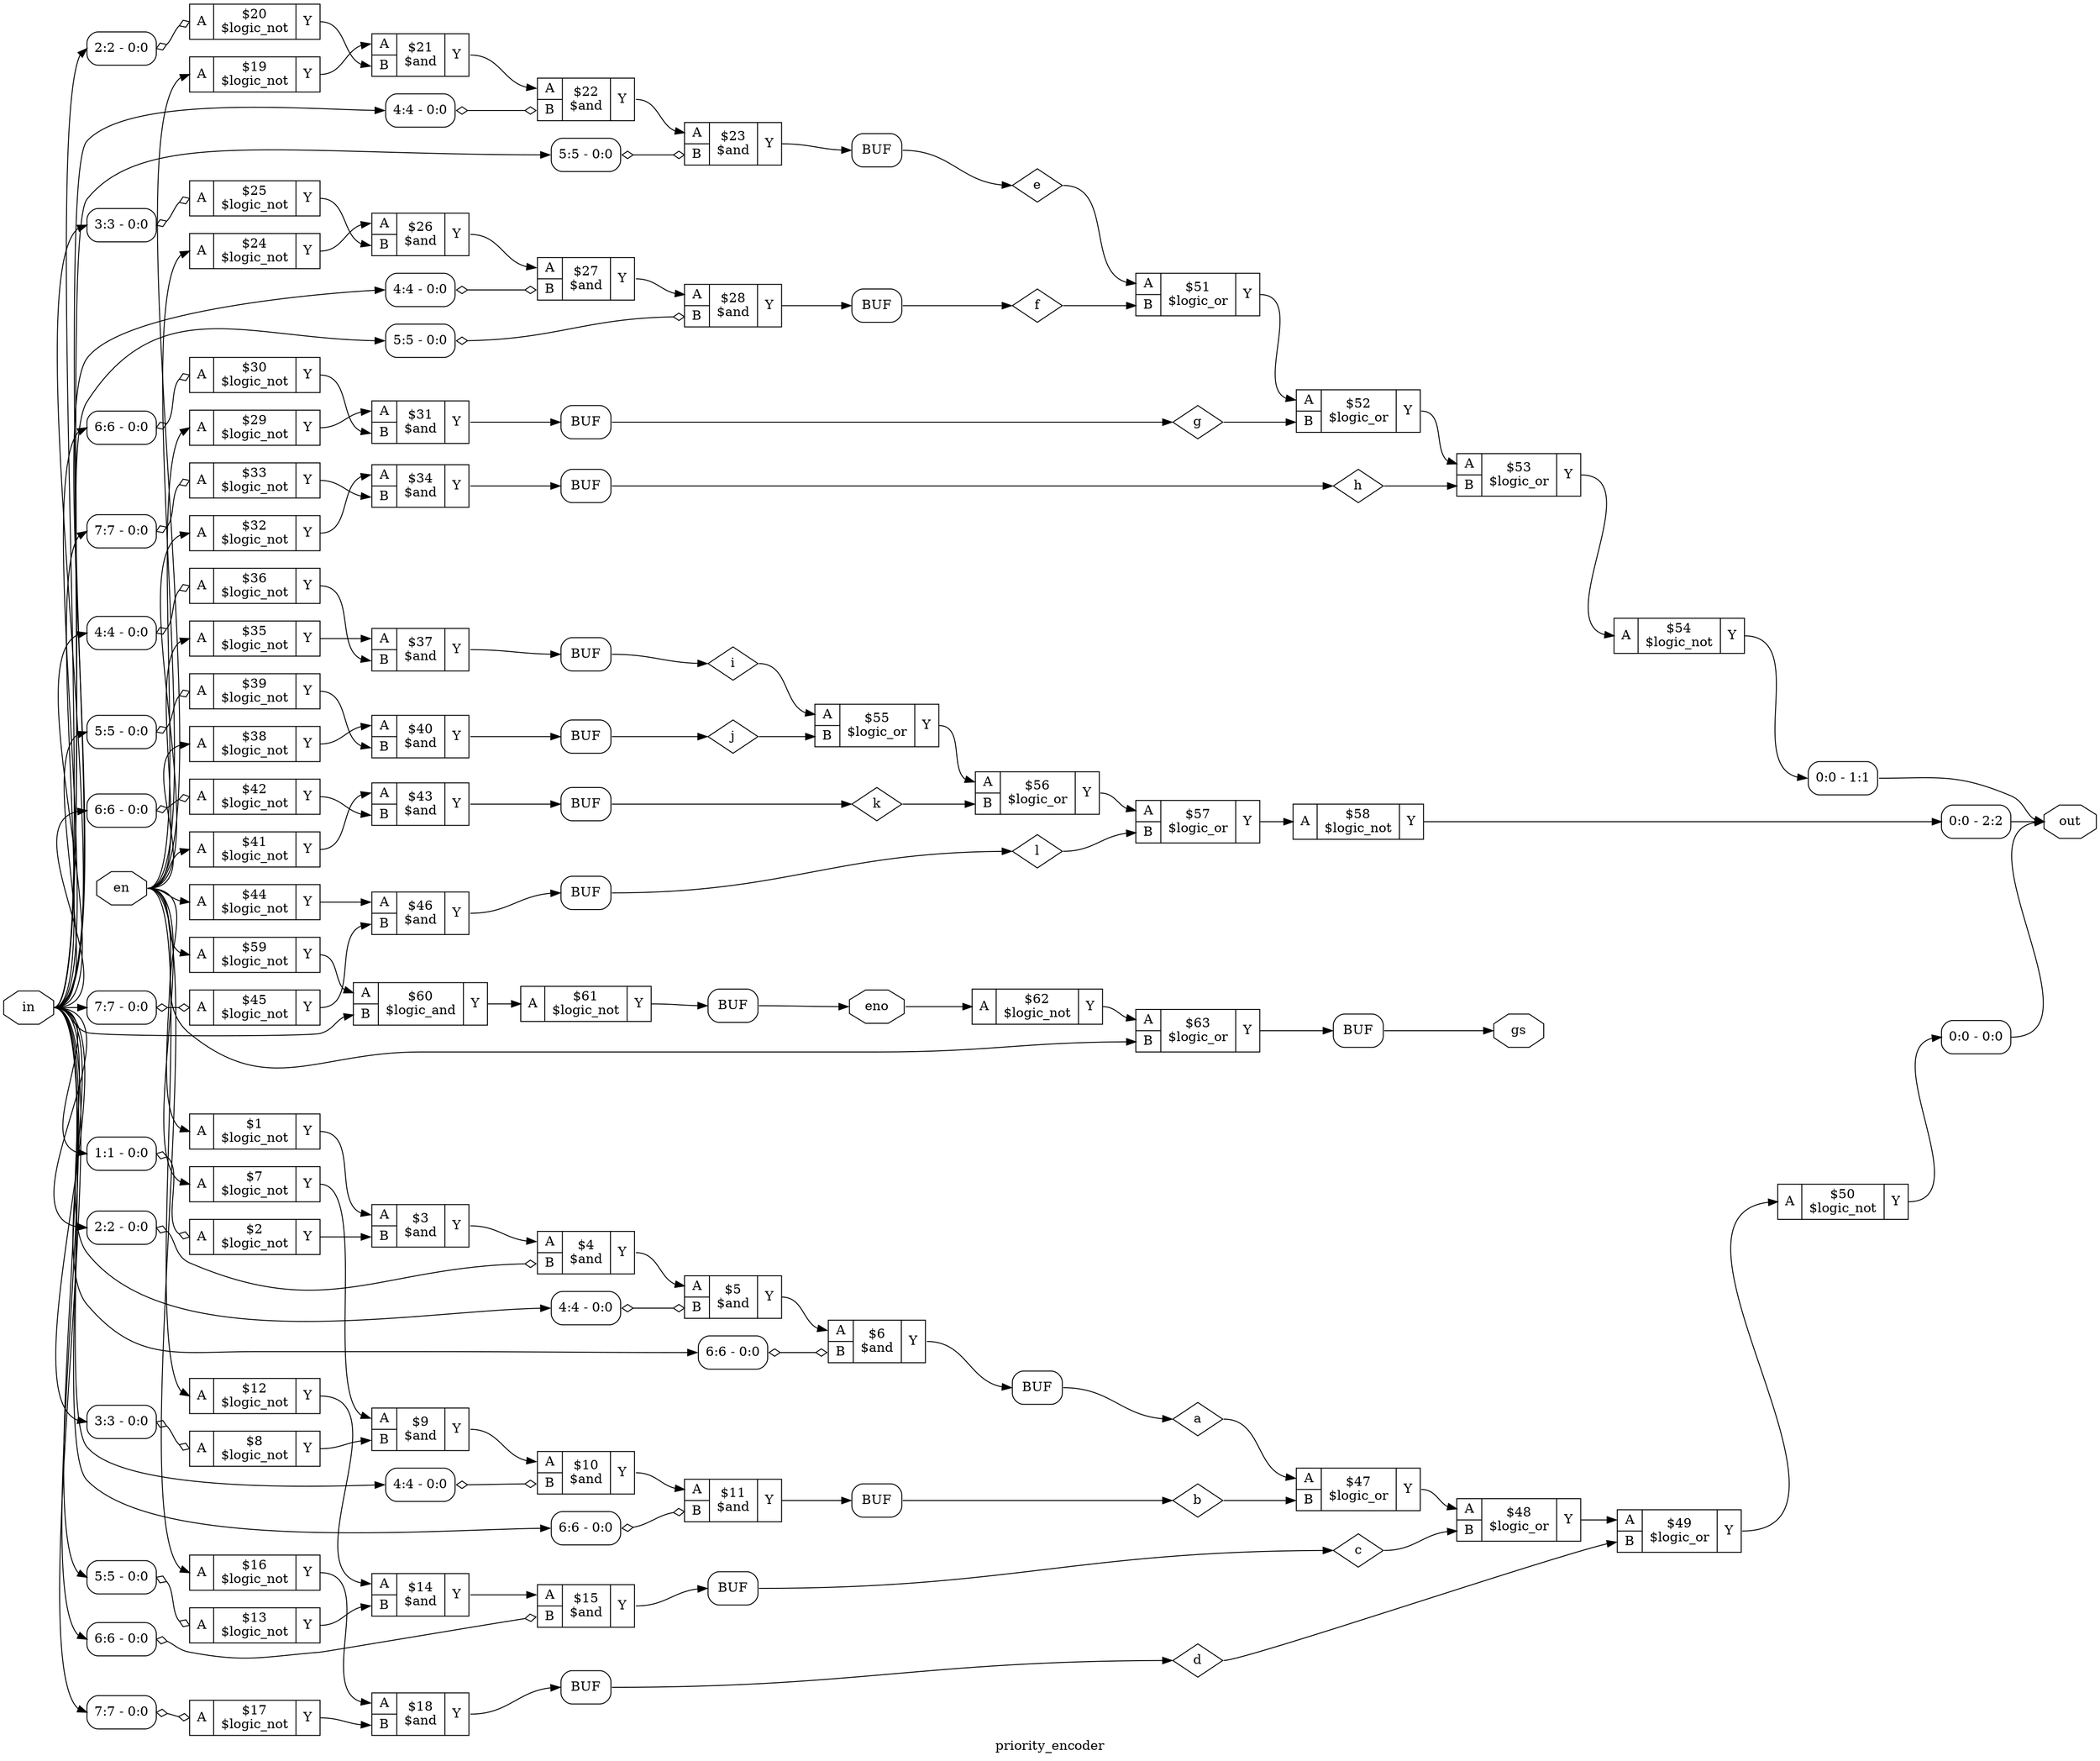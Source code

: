 digraph "priority_encoder" {
label="priority_encoder";
rankdir="LR";
remincross=true;
n64 [ shape=diamond, label="l", color="black", fontcolor="black" ];
n65 [ shape=diamond, label="k", color="black", fontcolor="black" ];
n66 [ shape=diamond, label="j", color="black", fontcolor="black" ];
n67 [ shape=diamond, label="i", color="black", fontcolor="black" ];
n68 [ shape=diamond, label="h", color="black", fontcolor="black" ];
n69 [ shape=diamond, label="g", color="black", fontcolor="black" ];
n70 [ shape=diamond, label="f", color="black", fontcolor="black" ];
n71 [ shape=diamond, label="e", color="black", fontcolor="black" ];
n72 [ shape=diamond, label="d", color="black", fontcolor="black" ];
n73 [ shape=diamond, label="c", color="black", fontcolor="black" ];
n74 [ shape=diamond, label="b", color="black", fontcolor="black" ];
n75 [ shape=diamond, label="a", color="black", fontcolor="black" ];
n76 [ shape=octagon, label="eno", color="black", fontcolor="black" ];
n77 [ shape=octagon, label="gs", color="black", fontcolor="black" ];
n78 [ shape=octagon, label="out", color="black", fontcolor="black" ];
n79 [ shape=octagon, label="en", color="black", fontcolor="black" ];
n80 [ shape=octagon, label="in", color="black", fontcolor="black" ];
c84 [ shape=record, label="{{<p81> A|<p82> B}|$63\n$logic_or|{<p83> Y}}" ];
c85 [ shape=record, label="{{<p81> A}|$62\n$logic_not|{<p83> Y}}" ];
c86 [ shape=record, label="{{<p81> A}|$61\n$logic_not|{<p83> Y}}" ];
c87 [ shape=record, label="{{<p81> A|<p82> B}|$60\n$logic_and|{<p83> Y}}" ];
c88 [ shape=record, label="{{<p81> A}|$59\n$logic_not|{<p83> Y}}" ];
c89 [ shape=record, label="{{<p81> A}|$58\n$logic_not|{<p83> Y}}" ];
c90 [ shape=record, label="{{<p81> A|<p82> B}|$57\n$logic_or|{<p83> Y}}" ];
c91 [ shape=record, label="{{<p81> A|<p82> B}|$56\n$logic_or|{<p83> Y}}" ];
c92 [ shape=record, label="{{<p81> A|<p82> B}|$55\n$logic_or|{<p83> Y}}" ];
c93 [ shape=record, label="{{<p81> A}|$54\n$logic_not|{<p83> Y}}" ];
c94 [ shape=record, label="{{<p81> A|<p82> B}|$53\n$logic_or|{<p83> Y}}" ];
c95 [ shape=record, label="{{<p81> A|<p82> B}|$52\n$logic_or|{<p83> Y}}" ];
c96 [ shape=record, label="{{<p81> A|<p82> B}|$51\n$logic_or|{<p83> Y}}" ];
c97 [ shape=record, label="{{<p81> A}|$50\n$logic_not|{<p83> Y}}" ];
c98 [ shape=record, label="{{<p81> A|<p82> B}|$49\n$logic_or|{<p83> Y}}" ];
c99 [ shape=record, label="{{<p81> A|<p82> B}|$48\n$logic_or|{<p83> Y}}" ];
c100 [ shape=record, label="{{<p81> A|<p82> B}|$47\n$logic_or|{<p83> Y}}" ];
c101 [ shape=record, label="{{<p81> A|<p82> B}|$46\n$and|{<p83> Y}}" ];
c102 [ shape=record, label="{{<p81> A}|$45\n$logic_not|{<p83> Y}}" ];
x0 [ shape=record, style=rounded, label="<s0> 7:7 - 0:0 " ];
x0:e -> c102:p81:w [arrowhead=odiamond, arrowtail=odiamond, dir=both, color="black", label=""];
c103 [ shape=record, label="{{<p81> A}|$44\n$logic_not|{<p83> Y}}" ];
c104 [ shape=record, label="{{<p81> A|<p82> B}|$43\n$and|{<p83> Y}}" ];
c105 [ shape=record, label="{{<p81> A}|$42\n$logic_not|{<p83> Y}}" ];
x1 [ shape=record, style=rounded, label="<s0> 6:6 - 0:0 " ];
x1:e -> c105:p81:w [arrowhead=odiamond, arrowtail=odiamond, dir=both, color="black", label=""];
c106 [ shape=record, label="{{<p81> A}|$41\n$logic_not|{<p83> Y}}" ];
c107 [ shape=record, label="{{<p81> A|<p82> B}|$40\n$and|{<p83> Y}}" ];
c108 [ shape=record, label="{{<p81> A}|$39\n$logic_not|{<p83> Y}}" ];
x2 [ shape=record, style=rounded, label="<s0> 5:5 - 0:0 " ];
x2:e -> c108:p81:w [arrowhead=odiamond, arrowtail=odiamond, dir=both, color="black", label=""];
c109 [ shape=record, label="{{<p81> A}|$38\n$logic_not|{<p83> Y}}" ];
c110 [ shape=record, label="{{<p81> A|<p82> B}|$37\n$and|{<p83> Y}}" ];
c111 [ shape=record, label="{{<p81> A}|$36\n$logic_not|{<p83> Y}}" ];
x3 [ shape=record, style=rounded, label="<s0> 4:4 - 0:0 " ];
x3:e -> c111:p81:w [arrowhead=odiamond, arrowtail=odiamond, dir=both, color="black", label=""];
c112 [ shape=record, label="{{<p81> A}|$35\n$logic_not|{<p83> Y}}" ];
c113 [ shape=record, label="{{<p81> A|<p82> B}|$34\n$and|{<p83> Y}}" ];
c114 [ shape=record, label="{{<p81> A}|$33\n$logic_not|{<p83> Y}}" ];
x4 [ shape=record, style=rounded, label="<s0> 7:7 - 0:0 " ];
x4:e -> c114:p81:w [arrowhead=odiamond, arrowtail=odiamond, dir=both, color="black", label=""];
c115 [ shape=record, label="{{<p81> A}|$32\n$logic_not|{<p83> Y}}" ];
c116 [ shape=record, label="{{<p81> A|<p82> B}|$31\n$and|{<p83> Y}}" ];
c117 [ shape=record, label="{{<p81> A}|$30\n$logic_not|{<p83> Y}}" ];
x5 [ shape=record, style=rounded, label="<s0> 6:6 - 0:0 " ];
x5:e -> c117:p81:w [arrowhead=odiamond, arrowtail=odiamond, dir=both, color="black", label=""];
c118 [ shape=record, label="{{<p81> A}|$29\n$logic_not|{<p83> Y}}" ];
c119 [ shape=record, label="{{<p81> A|<p82> B}|$28\n$and|{<p83> Y}}" ];
x6 [ shape=record, style=rounded, label="<s0> 5:5 - 0:0 " ];
x6:e -> c119:p82:w [arrowhead=odiamond, arrowtail=odiamond, dir=both, color="black", label=""];
c120 [ shape=record, label="{{<p81> A|<p82> B}|$27\n$and|{<p83> Y}}" ];
x7 [ shape=record, style=rounded, label="<s0> 4:4 - 0:0 " ];
x7:e -> c120:p82:w [arrowhead=odiamond, arrowtail=odiamond, dir=both, color="black", label=""];
c121 [ shape=record, label="{{<p81> A|<p82> B}|$26\n$and|{<p83> Y}}" ];
c122 [ shape=record, label="{{<p81> A}|$25\n$logic_not|{<p83> Y}}" ];
x8 [ shape=record, style=rounded, label="<s0> 3:3 - 0:0 " ];
x8:e -> c122:p81:w [arrowhead=odiamond, arrowtail=odiamond, dir=both, color="black", label=""];
c123 [ shape=record, label="{{<p81> A}|$24\n$logic_not|{<p83> Y}}" ];
c124 [ shape=record, label="{{<p81> A|<p82> B}|$23\n$and|{<p83> Y}}" ];
x9 [ shape=record, style=rounded, label="<s0> 5:5 - 0:0 " ];
x9:e -> c124:p82:w [arrowhead=odiamond, arrowtail=odiamond, dir=both, color="black", label=""];
c125 [ shape=record, label="{{<p81> A|<p82> B}|$22\n$and|{<p83> Y}}" ];
x10 [ shape=record, style=rounded, label="<s0> 4:4 - 0:0 " ];
x10:e -> c125:p82:w [arrowhead=odiamond, arrowtail=odiamond, dir=both, color="black", label=""];
c126 [ shape=record, label="{{<p81> A|<p82> B}|$21\n$and|{<p83> Y}}" ];
c127 [ shape=record, label="{{<p81> A}|$20\n$logic_not|{<p83> Y}}" ];
x11 [ shape=record, style=rounded, label="<s0> 2:2 - 0:0 " ];
x11:e -> c127:p81:w [arrowhead=odiamond, arrowtail=odiamond, dir=both, color="black", label=""];
c128 [ shape=record, label="{{<p81> A}|$19\n$logic_not|{<p83> Y}}" ];
c129 [ shape=record, label="{{<p81> A|<p82> B}|$18\n$and|{<p83> Y}}" ];
c130 [ shape=record, label="{{<p81> A}|$17\n$logic_not|{<p83> Y}}" ];
x12 [ shape=record, style=rounded, label="<s0> 7:7 - 0:0 " ];
x12:e -> c130:p81:w [arrowhead=odiamond, arrowtail=odiamond, dir=both, color="black", label=""];
c131 [ shape=record, label="{{<p81> A}|$16\n$logic_not|{<p83> Y}}" ];
c132 [ shape=record, label="{{<p81> A|<p82> B}|$15\n$and|{<p83> Y}}" ];
x13 [ shape=record, style=rounded, label="<s0> 6:6 - 0:0 " ];
x13:e -> c132:p82:w [arrowhead=odiamond, arrowtail=odiamond, dir=both, color="black", label=""];
c133 [ shape=record, label="{{<p81> A|<p82> B}|$14\n$and|{<p83> Y}}" ];
c134 [ shape=record, label="{{<p81> A}|$13\n$logic_not|{<p83> Y}}" ];
x14 [ shape=record, style=rounded, label="<s0> 5:5 - 0:0 " ];
x14:e -> c134:p81:w [arrowhead=odiamond, arrowtail=odiamond, dir=both, color="black", label=""];
c135 [ shape=record, label="{{<p81> A}|$12\n$logic_not|{<p83> Y}}" ];
c136 [ shape=record, label="{{<p81> A|<p82> B}|$11\n$and|{<p83> Y}}" ];
x15 [ shape=record, style=rounded, label="<s0> 6:6 - 0:0 " ];
x15:e -> c136:p82:w [arrowhead=odiamond, arrowtail=odiamond, dir=both, color="black", label=""];
c137 [ shape=record, label="{{<p81> A|<p82> B}|$10\n$and|{<p83> Y}}" ];
x16 [ shape=record, style=rounded, label="<s0> 4:4 - 0:0 " ];
x16:e -> c137:p82:w [arrowhead=odiamond, arrowtail=odiamond, dir=both, color="black", label=""];
c138 [ shape=record, label="{{<p81> A|<p82> B}|$9\n$and|{<p83> Y}}" ];
c139 [ shape=record, label="{{<p81> A}|$8\n$logic_not|{<p83> Y}}" ];
x17 [ shape=record, style=rounded, label="<s0> 3:3 - 0:0 " ];
x17:e -> c139:p81:w [arrowhead=odiamond, arrowtail=odiamond, dir=both, color="black", label=""];
c140 [ shape=record, label="{{<p81> A}|$7\n$logic_not|{<p83> Y}}" ];
c141 [ shape=record, label="{{<p81> A|<p82> B}|$6\n$and|{<p83> Y}}" ];
x18 [ shape=record, style=rounded, label="<s0> 6:6 - 0:0 " ];
x18:e -> c141:p82:w [arrowhead=odiamond, arrowtail=odiamond, dir=both, color="black", label=""];
c142 [ shape=record, label="{{<p81> A|<p82> B}|$5\n$and|{<p83> Y}}" ];
x19 [ shape=record, style=rounded, label="<s0> 4:4 - 0:0 " ];
x19:e -> c142:p82:w [arrowhead=odiamond, arrowtail=odiamond, dir=both, color="black", label=""];
c143 [ shape=record, label="{{<p81> A|<p82> B}|$4\n$and|{<p83> Y}}" ];
x20 [ shape=record, style=rounded, label="<s0> 2:2 - 0:0 " ];
x20:e -> c143:p82:w [arrowhead=odiamond, arrowtail=odiamond, dir=both, color="black", label=""];
c144 [ shape=record, label="{{<p81> A|<p82> B}|$3\n$and|{<p83> Y}}" ];
c145 [ shape=record, label="{{<p81> A}|$2\n$logic_not|{<p83> Y}}" ];
x21 [ shape=record, style=rounded, label="<s0> 1:1 - 0:0 " ];
x21:e -> c145:p81:w [arrowhead=odiamond, arrowtail=odiamond, dir=both, color="black", label=""];
c146 [ shape=record, label="{{<p81> A}|$1\n$logic_not|{<p83> Y}}" ];
x22 [shape=box, style=rounded, label="BUF"];
x23 [shape=box, style=rounded, label="BUF"];
x24 [shape=box, style=rounded, label="BUF"];
x25 [shape=box, style=rounded, label="BUF"];
x26 [shape=box, style=rounded, label="BUF"];
x27 [shape=box, style=rounded, label="BUF"];
x28 [shape=box, style=rounded, label="BUF"];
x29 [shape=box, style=rounded, label="BUF"];
x30 [shape=box, style=rounded, label="BUF"];
x31 [shape=box, style=rounded, label="BUF"];
x32 [shape=box, style=rounded, label="BUF"];
x33 [shape=box, style=rounded, label="BUF"];
x34 [ shape=record, style=rounded, label="<s0> 0:0 - 0:0 " ];
x35 [ shape=record, style=rounded, label="<s0> 0:0 - 1:1 " ];
x36 [ shape=record, style=rounded, label="<s0> 0:0 - 2:2 " ];
x37 [shape=box, style=rounded, label="BUF"];
x38 [shape=box, style=rounded, label="BUF"];
c84:p83:e -> x38:w:w [color="black", label=""];
c93:p83:e -> x35:w [color="black", label=""];
c94:p83:e -> c93:p81:w [color="black", label=""];
c95:p83:e -> c94:p81:w [color="black", label=""];
c96:p83:e -> c95:p81:w [color="black", label=""];
c97:p83:e -> x34:w [color="black", label=""];
c98:p83:e -> c97:p81:w [color="black", label=""];
c99:p83:e -> c98:p81:w [color="black", label=""];
c100:p83:e -> c99:p81:w [color="black", label=""];
c101:p83:e -> x33:w:w [color="black", label=""];
c102:p83:e -> c101:p82:w [color="black", label=""];
c85:p83:e -> c84:p81:w [color="black", label=""];
c103:p83:e -> c101:p81:w [color="black", label=""];
c104:p83:e -> x32:w:w [color="black", label=""];
c105:p83:e -> c104:p82:w [color="black", label=""];
c106:p83:e -> c104:p81:w [color="black", label=""];
c107:p83:e -> x31:w:w [color="black", label=""];
c108:p83:e -> c107:p82:w [color="black", label=""];
c109:p83:e -> c107:p81:w [color="black", label=""];
c110:p83:e -> x30:w:w [color="black", label=""];
c111:p83:e -> c110:p82:w [color="black", label=""];
c112:p83:e -> c110:p81:w [color="black", label=""];
c86:p83:e -> x37:w:w [color="black", label=""];
c113:p83:e -> x29:w:w [color="black", label=""];
c114:p83:e -> c113:p82:w [color="black", label=""];
c115:p83:e -> c113:p81:w [color="black", label=""];
c116:p83:e -> x28:w:w [color="black", label=""];
c117:p83:e -> c116:p82:w [color="black", label=""];
c118:p83:e -> c116:p81:w [color="black", label=""];
c119:p83:e -> x27:w:w [color="black", label=""];
c120:p83:e -> c119:p81:w [color="black", label=""];
c121:p83:e -> c120:p81:w [color="black", label=""];
c122:p83:e -> c121:p82:w [color="black", label=""];
c87:p83:e -> c86:p81:w [color="black", label=""];
c123:p83:e -> c121:p81:w [color="black", label=""];
c124:p83:e -> x26:w:w [color="black", label=""];
c125:p83:e -> c124:p81:w [color="black", label=""];
c126:p83:e -> c125:p81:w [color="black", label=""];
c127:p83:e -> c126:p82:w [color="black", label=""];
c128:p83:e -> c126:p81:w [color="black", label=""];
c129:p83:e -> x25:w:w [color="black", label=""];
c130:p83:e -> c129:p82:w [color="black", label=""];
c131:p83:e -> c129:p81:w [color="black", label=""];
c132:p83:e -> x24:w:w [color="black", label=""];
c88:p83:e -> c87:p81:w [color="black", label=""];
c133:p83:e -> c132:p81:w [color="black", label=""];
c134:p83:e -> c133:p82:w [color="black", label=""];
c135:p83:e -> c133:p81:w [color="black", label=""];
c136:p83:e -> x23:w:w [color="black", label=""];
c137:p83:e -> c136:p81:w [color="black", label=""];
c138:p83:e -> c137:p81:w [color="black", label=""];
c139:p83:e -> c138:p82:w [color="black", label=""];
c140:p83:e -> c138:p81:w [color="black", label=""];
c141:p83:e -> x22:w:w [color="black", label=""];
c142:p83:e -> c141:p81:w [color="black", label=""];
c89:p83:e -> x36:w [color="black", label=""];
c143:p83:e -> c142:p81:w [color="black", label=""];
c144:p83:e -> c143:p81:w [color="black", label=""];
c145:p83:e -> c144:p82:w [color="black", label=""];
c146:p83:e -> c144:p81:w [color="black", label=""];
x33:e:e -> n64:w [color="black", label=""];
n64:e -> c90:p82:w [color="black", label=""];
x32:e:e -> n65:w [color="black", label=""];
n65:e -> c91:p82:w [color="black", label=""];
x31:e:e -> n66:w [color="black", label=""];
n66:e -> c92:p82:w [color="black", label=""];
x30:e:e -> n67:w [color="black", label=""];
n67:e -> c92:p81:w [color="black", label=""];
x29:e:e -> n68:w [color="black", label=""];
n68:e -> c94:p82:w [color="black", label=""];
x28:e:e -> n69:w [color="black", label=""];
n69:e -> c95:p82:w [color="black", label=""];
c90:p83:e -> c89:p81:w [color="black", label=""];
x27:e:e -> n70:w [color="black", label=""];
n70:e -> c96:p82:w [color="black", label=""];
x26:e:e -> n71:w [color="black", label=""];
n71:e -> c96:p81:w [color="black", label=""];
x25:e:e -> n72:w [color="black", label=""];
n72:e -> c98:p82:w [color="black", label=""];
x24:e:e -> n73:w [color="black", label=""];
n73:e -> c99:p82:w [color="black", label=""];
x23:e:e -> n74:w [color="black", label=""];
n74:e -> c100:p82:w [color="black", label=""];
x22:e:e -> n75:w [color="black", label=""];
n75:e -> c100:p81:w [color="black", label=""];
x37:e:e -> n76:w [color="black", label=""];
n76:e -> c85:p81:w [color="black", label=""];
x38:e:e -> n77:w [color="black", label=""];
x34:s0:e -> n78:w [color="black", label=""];
x35:s0:e -> n78:w [color="black", label=""];
x36:s0:e -> n78:w [color="black", label=""];
n79:e -> c103:p81:w [color="black", label=""];
n79:e -> c106:p81:w [color="black", label=""];
n79:e -> c109:p81:w [color="black", label=""];
n79:e -> c112:p81:w [color="black", label=""];
n79:e -> c115:p81:w [color="black", label=""];
n79:e -> c118:p81:w [color="black", label=""];
n79:e -> c123:p81:w [color="black", label=""];
n79:e -> c128:p81:w [color="black", label=""];
n79:e -> c131:p81:w [color="black", label=""];
n79:e -> c135:p81:w [color="black", label=""];
n79:e -> c140:p81:w [color="black", label=""];
n79:e -> c146:p81:w [color="black", label=""];
n79:e -> c84:p82:w [color="black", label=""];
n79:e -> c88:p81:w [color="black", label=""];
c91:p83:e -> c90:p81:w [color="black", label=""];
n80:e -> c87:p82:w [color="black", label=""];
n80:e -> x0:s0:w [color="black", label=""];
n80:e -> x10:s0:w [color="black", label=""];
n80:e -> x11:s0:w [color="black", label=""];
n80:e -> x12:s0:w [color="black", label=""];
n80:e -> x13:s0:w [color="black", label=""];
n80:e -> x14:s0:w [color="black", label=""];
n80:e -> x15:s0:w [color="black", label=""];
n80:e -> x16:s0:w [color="black", label=""];
n80:e -> x17:s0:w [color="black", label=""];
n80:e -> x18:s0:w [color="black", label=""];
n80:e -> x19:s0:w [color="black", label=""];
n80:e -> x1:s0:w [color="black", label=""];
n80:e -> x20:s0:w [color="black", label=""];
n80:e -> x21:s0:w [color="black", label=""];
n80:e -> x2:s0:w [color="black", label=""];
n80:e -> x3:s0:w [color="black", label=""];
n80:e -> x4:s0:w [color="black", label=""];
n80:e -> x5:s0:w [color="black", label=""];
n80:e -> x6:s0:w [color="black", label=""];
n80:e -> x7:s0:w [color="black", label=""];
n80:e -> x8:s0:w [color="black", label=""];
n80:e -> x9:s0:w [color="black", label=""];
c92:p83:e -> c91:p81:w [color="black", label=""];
}
